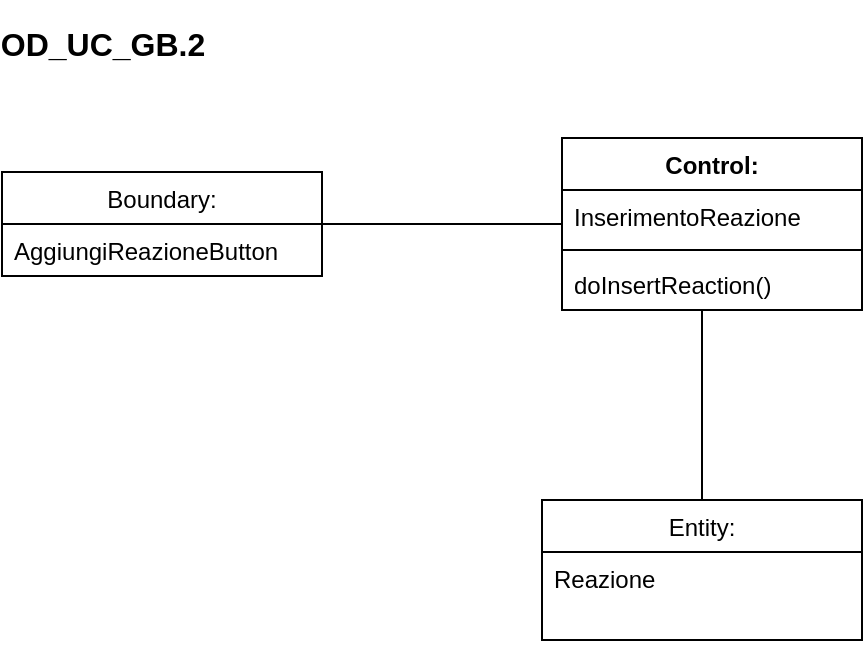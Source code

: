 <mxfile version="15.7.3" type="device"><diagram id="R2lEEEUBdFMjLlhIrx00" name="Page-1"><mxGraphModel dx="1038" dy="521" grid="1" gridSize="10" guides="1" tooltips="1" connect="1" arrows="1" fold="1" page="1" pageScale="1" pageWidth="850" pageHeight="1100" math="0" shadow="0" extFonts="Permanent Marker^https://fonts.googleapis.com/css?family=Permanent+Marker"><root><mxCell id="0"/><mxCell id="1" parent="0"/><mxCell id="Gsc7RtCtFjsLgainhMlh-12" value="Boundary:" style="swimlane;fontStyle=0;childLayout=stackLayout;horizontal=1;startSize=26;fillColor=none;horizontalStack=0;resizeParent=1;resizeParentMax=0;resizeLast=0;collapsible=1;marginBottom=0;" vertex="1" parent="1"><mxGeometry x="250" y="666" width="160" height="52" as="geometry"/></mxCell><mxCell id="Gsc7RtCtFjsLgainhMlh-13" value="AggiungiReazioneButton" style="text;strokeColor=none;fillColor=none;align=left;verticalAlign=top;spacingLeft=4;spacingRight=4;overflow=hidden;rotatable=0;points=[[0,0.5],[1,0.5]];portConstraint=eastwest;" vertex="1" parent="Gsc7RtCtFjsLgainhMlh-12"><mxGeometry y="26" width="160" height="26" as="geometry"/></mxCell><mxCell id="Gsc7RtCtFjsLgainhMlh-14" value="Entity:" style="swimlane;fontStyle=0;childLayout=stackLayout;horizontal=1;startSize=26;fillColor=none;horizontalStack=0;resizeParent=1;resizeParentMax=0;resizeLast=0;collapsible=1;marginBottom=0;" vertex="1" parent="1"><mxGeometry x="520" y="830" width="160" height="70" as="geometry"/></mxCell><mxCell id="Gsc7RtCtFjsLgainhMlh-15" value="Reazione" style="text;strokeColor=none;fillColor=none;align=left;verticalAlign=top;spacingLeft=4;spacingRight=4;overflow=hidden;rotatable=0;points=[[0,0.5],[1,0.5]];portConstraint=eastwest;" vertex="1" parent="Gsc7RtCtFjsLgainhMlh-14"><mxGeometry y="26" width="160" height="44" as="geometry"/></mxCell><mxCell id="Gsc7RtCtFjsLgainhMlh-16" value="Control:" style="swimlane;fontStyle=1;align=center;verticalAlign=top;childLayout=stackLayout;horizontal=1;startSize=26;horizontalStack=0;resizeParent=1;resizeParentMax=0;resizeLast=0;collapsible=1;marginBottom=0;" vertex="1" parent="1"><mxGeometry x="530" y="649" width="150" height="86" as="geometry"/></mxCell><mxCell id="Gsc7RtCtFjsLgainhMlh-17" value="InserimentoReazione" style="text;strokeColor=none;fillColor=none;align=left;verticalAlign=top;spacingLeft=4;spacingRight=4;overflow=hidden;rotatable=0;points=[[0,0.5],[1,0.5]];portConstraint=eastwest;" vertex="1" parent="Gsc7RtCtFjsLgainhMlh-16"><mxGeometry y="26" width="150" height="26" as="geometry"/></mxCell><mxCell id="Gsc7RtCtFjsLgainhMlh-18" value="" style="line;strokeWidth=1;fillColor=none;align=left;verticalAlign=middle;spacingTop=-1;spacingLeft=3;spacingRight=3;rotatable=0;labelPosition=right;points=[];portConstraint=eastwest;" vertex="1" parent="Gsc7RtCtFjsLgainhMlh-16"><mxGeometry y="52" width="150" height="8" as="geometry"/></mxCell><mxCell id="Gsc7RtCtFjsLgainhMlh-19" value="doInsertReaction()" style="text;strokeColor=none;fillColor=none;align=left;verticalAlign=top;spacingLeft=4;spacingRight=4;overflow=hidden;rotatable=0;points=[[0,0.5],[1,0.5]];portConstraint=eastwest;" vertex="1" parent="Gsc7RtCtFjsLgainhMlh-16"><mxGeometry y="60" width="150" height="26" as="geometry"/></mxCell><mxCell id="Gsc7RtCtFjsLgainhMlh-20" value="" style="line;strokeWidth=1;fillColor=none;align=left;verticalAlign=middle;spacingTop=-1;spacingLeft=3;spacingRight=3;rotatable=0;labelPosition=right;points=[];portConstraint=eastwest;" vertex="1" parent="1"><mxGeometry x="410" y="688" width="120" height="8" as="geometry"/></mxCell><mxCell id="Gsc7RtCtFjsLgainhMlh-21" value="" style="line;strokeWidth=1;fillColor=none;align=left;verticalAlign=middle;spacingTop=-1;spacingLeft=3;spacingRight=3;rotatable=0;labelPosition=right;points=[];portConstraint=eastwest;direction=south;" vertex="1" parent="1"><mxGeometry x="596" y="735" width="8" height="95" as="geometry"/></mxCell><mxCell id="Gsc7RtCtFjsLgainhMlh-22" value="&lt;font style=&quot;font-size: 16px&quot;&gt;OD_UC_GB.2&lt;/font&gt;" style="text;strokeColor=none;fillColor=none;html=1;fontSize=24;fontStyle=1;verticalAlign=middle;align=center;" vertex="1" parent="1"><mxGeometry x="250" y="580" width="100" height="40" as="geometry"/></mxCell></root></mxGraphModel></diagram></mxfile>